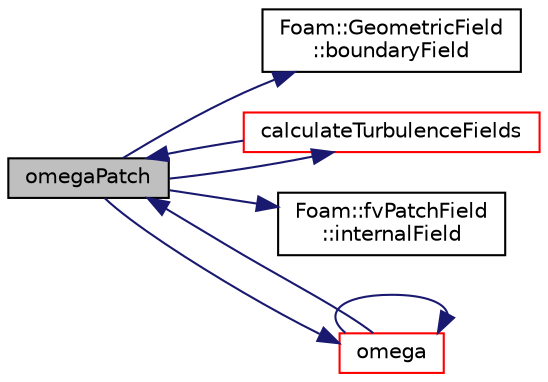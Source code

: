 digraph "omegaPatch"
{
  bgcolor="transparent";
  edge [fontname="Helvetica",fontsize="10",labelfontname="Helvetica",labelfontsize="10"];
  node [fontname="Helvetica",fontsize="10",shape=record];
  rankdir="LR";
  Node1 [label="omegaPatch",height=0.2,width=0.4,color="black", fillcolor="grey75", style="filled", fontcolor="black"];
  Node1 -> Node2 [color="midnightblue",fontsize="10",style="solid",fontname="Helvetica"];
  Node2 [label="Foam::GeometricField\l::boundaryField",height=0.2,width=0.4,color="black",URL="$a00933.html#a6987ef31fb532d0fc43c84eca14fe558",tooltip="Return const-reference to the boundary field. "];
  Node1 -> Node3 [color="midnightblue",fontsize="10",style="solid",fontname="Helvetica"];
  Node3 [label="calculateTurbulenceFields",height=0.2,width=0.4,color="red",URL="$a01745.html#ad354b2bce4bd90afc465c2dff69b24d6",tooltip="Main driver to calculate the turbulence fields. "];
  Node3 -> Node1 [color="midnightblue",fontsize="10",style="solid",fontname="Helvetica"];
  Node1 -> Node4 [color="midnightblue",fontsize="10",style="solid",fontname="Helvetica"];
  Node4 [label="Foam::fvPatchField\l::internalField",height=0.2,width=0.4,color="black",URL="$a00899.html#a056e84dcb5528510380d895b0ba36f3e",tooltip="Return dimensioned internal field reference. "];
  Node1 -> Node5 [color="midnightblue",fontsize="10",style="solid",fontname="Helvetica"];
  Node5 [label="omega",height=0.2,width=0.4,color="red",URL="$a01745.html#a0a19ade47a22371d23b806d6b945dc4a",tooltip="Return non-const access to the master&#39;s omega field. "];
  Node5 -> Node1 [color="midnightblue",fontsize="10",style="solid",fontname="Helvetica"];
  Node5 -> Node5 [color="midnightblue",fontsize="10",style="solid",fontname="Helvetica"];
}
